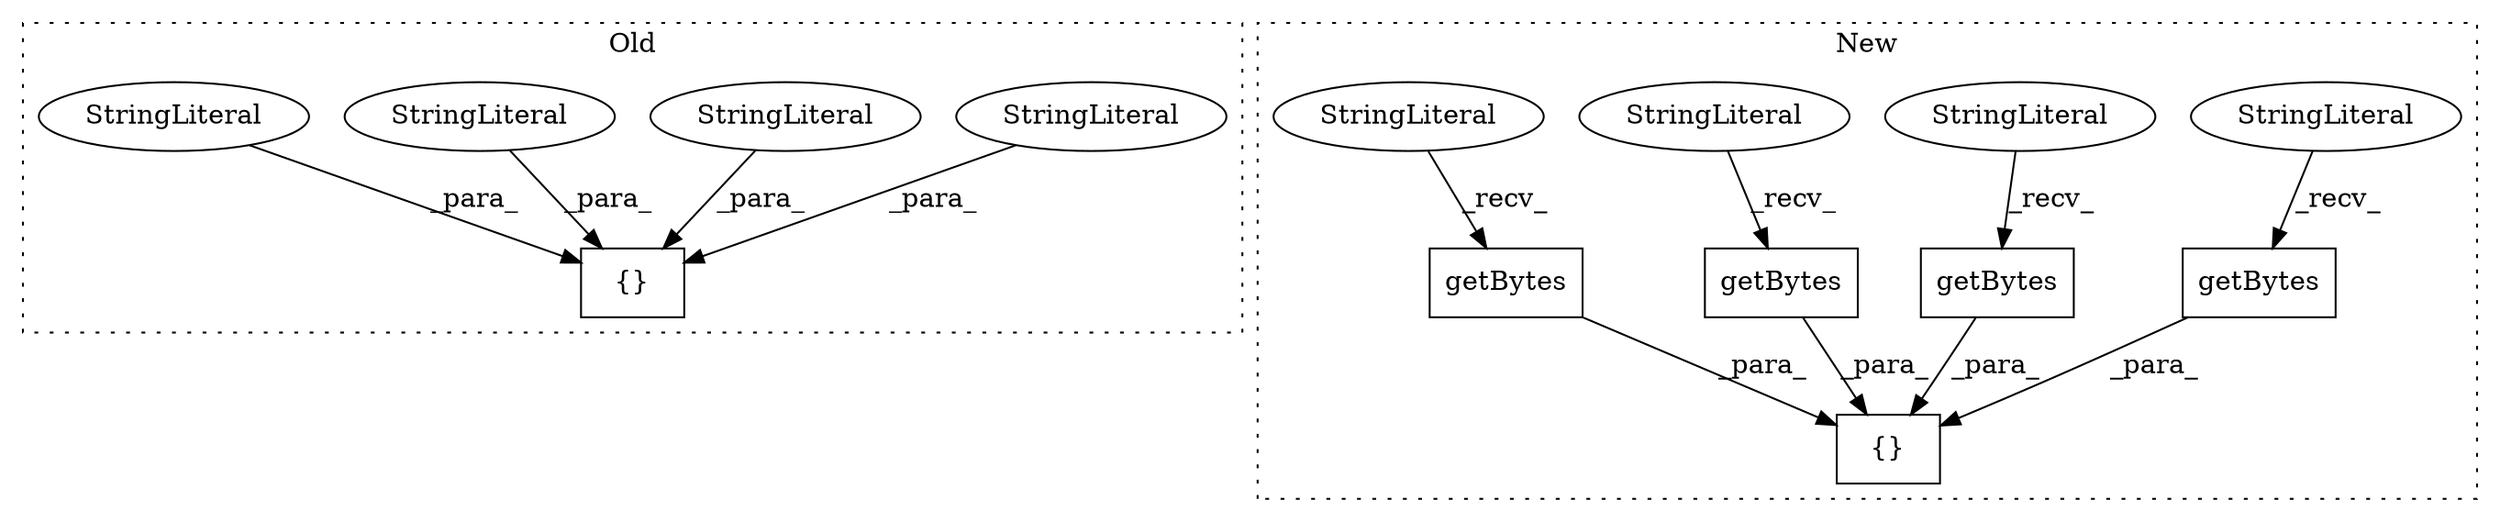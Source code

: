 digraph G {
subgraph cluster0 {
1 [label="{}" a="4" s="2699,2724" l="1,1" shape="box"];
5 [label="StringLiteral" a="45" s="2721" l="3" shape="ellipse"];
6 [label="StringLiteral" a="45" s="2704" l="5" shape="ellipse"];
9 [label="StringLiteral" a="45" s="2710" l="4" shape="ellipse"];
12 [label="StringLiteral" a="45" s="2700" l="3" shape="ellipse"];
label = "Old";
style="dotted";
}
subgraph cluster1 {
2 [label="getBytes" a="32" s="2733" l="10" shape="box"];
3 [label="StringLiteral" a="45" s="2728" l="4" shape="ellipse"];
4 [label="{}" a="4" s="2695,2775" l="1,1" shape="box"];
7 [label="getBytes" a="32" s="2750" l="10" shape="box"];
8 [label="StringLiteral" a="45" s="2744" l="5" shape="ellipse"];
10 [label="getBytes" a="32" s="2765" l="10" shape="box"];
11 [label="StringLiteral" a="45" s="2761" l="3" shape="ellipse"];
13 [label="getBytes" a="32" s="2717" l="10" shape="box"];
14 [label="StringLiteral" a="45" s="2711" l="5" shape="ellipse"];
label = "New";
style="dotted";
}
2 -> 4 [label="_para_"];
3 -> 2 [label="_recv_"];
5 -> 1 [label="_para_"];
6 -> 1 [label="_para_"];
7 -> 4 [label="_para_"];
8 -> 7 [label="_recv_"];
9 -> 1 [label="_para_"];
10 -> 4 [label="_para_"];
11 -> 10 [label="_recv_"];
12 -> 1 [label="_para_"];
13 -> 4 [label="_para_"];
14 -> 13 [label="_recv_"];
}